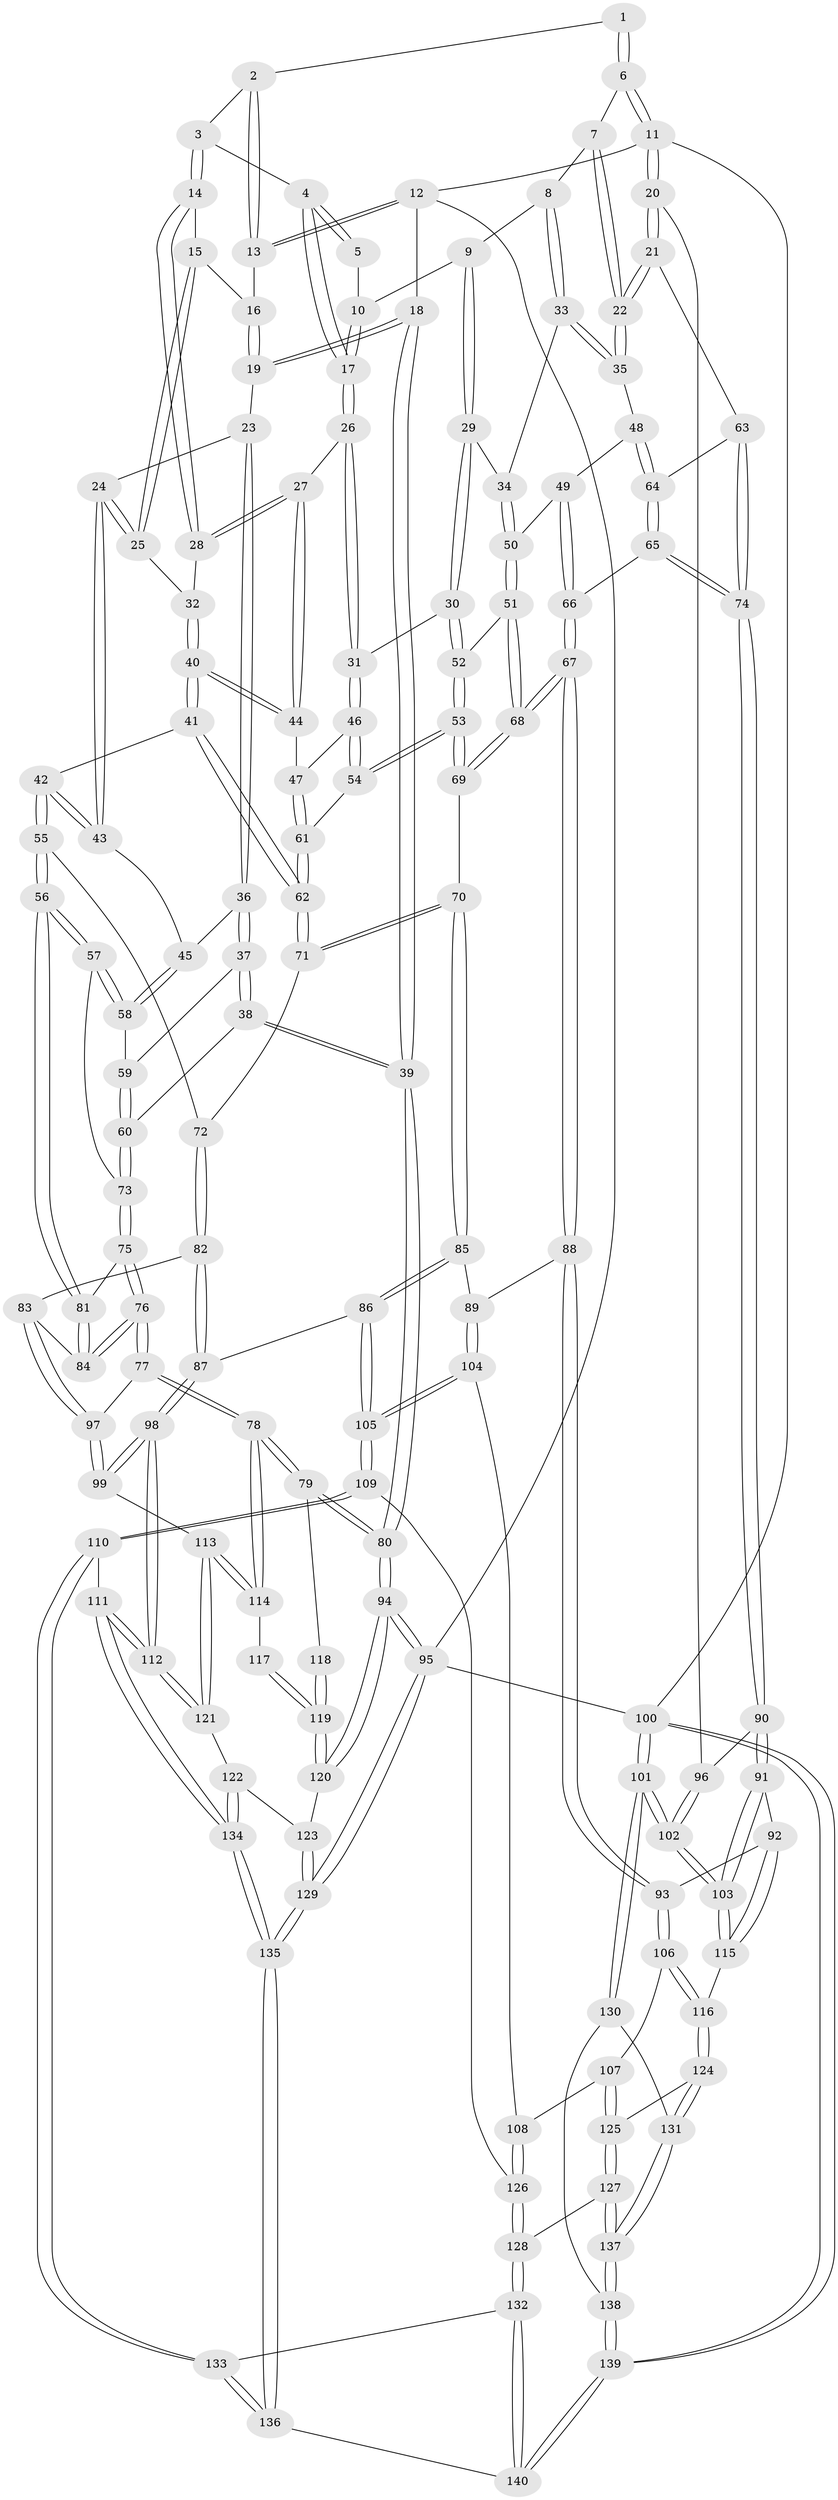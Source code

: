 // coarse degree distribution, {3: 0.11224489795918367, 4: 0.42857142857142855, 5: 0.35714285714285715, 6: 0.10204081632653061}
// Generated by graph-tools (version 1.1) at 2025/24/03/03/25 07:24:33]
// undirected, 140 vertices, 347 edges
graph export_dot {
graph [start="1"]
  node [color=gray90,style=filled];
  1 [pos="+0.5946162019559037+0"];
  2 [pos="+0.35223744577116306+0"];
  3 [pos="+0.43150166769927517+0"];
  4 [pos="+0.5130465019632662+0.0685161696437419"];
  5 [pos="+0.5720137208679799+0"];
  6 [pos="+0.8138048236500922+0"];
  7 [pos="+0.806778858535835+0"];
  8 [pos="+0.78508027584129+0"];
  9 [pos="+0.6893777879033485+0.04267003607856486"];
  10 [pos="+0.5842596183870811+0.05217888419148977"];
  11 [pos="+1+0"];
  12 [pos="+0+0"];
  13 [pos="+0.27799542488154166+0"];
  14 [pos="+0.42217073373055625+0.10455546075423436"];
  15 [pos="+0.2660256380636412+0"];
  16 [pos="+0.2714441533849737+0"];
  17 [pos="+0.5272436677260903+0.10036887662642355"];
  18 [pos="+0+0"];
  19 [pos="+0.08139726995925224+0.09553906115716045"];
  20 [pos="+1+0.25265674830378543"];
  21 [pos="+1+0.24865540804986266"];
  22 [pos="+1+0.20753281799228562"];
  23 [pos="+0.11105337239327863+0.1131119577336278"];
  24 [pos="+0.20247613707348475+0.11116501124153465"];
  25 [pos="+0.25905358783667987+0.018408848973632982"];
  26 [pos="+0.5241470963420495+0.13566645714991554"];
  27 [pos="+0.482120506490193+0.14111881599943235"];
  28 [pos="+0.4236697824861468+0.11374498339448053"];
  29 [pos="+0.5998703171620672+0.16754304699901706"];
  30 [pos="+0.5934740851660332+0.16873818030521137"];
  31 [pos="+0.5444253167685256+0.15679244966905162"];
  32 [pos="+0.3497592377077563+0.13495334117041888"];
  33 [pos="+0.8132794109083497+0.1040978436476053"];
  34 [pos="+0.6417202459588326+0.18231394916363092"];
  35 [pos="+0.8239595651411818+0.1264063753861086"];
  36 [pos="+0.08197382819618844+0.20455628292058603"];
  37 [pos="+0.05527278066159301+0.22463928019372148"];
  38 [pos="+0+0.23127732336017282"];
  39 [pos="+0+0.17610359326242642"];
  40 [pos="+0.3447558701735135+0.22701447330051788"];
  41 [pos="+0.32404085493175994+0.24688264328163664"];
  42 [pos="+0.3052284739082367+0.2582953325119418"];
  43 [pos="+0.2080035128287393+0.16826467405909112"];
  44 [pos="+0.4079565912431751+0.22384446860565443"];
  45 [pos="+0.17305679664320722+0.2017930296538137"];
  46 [pos="+0.5297187765180137+0.2006209652910901"];
  47 [pos="+0.45548019449696125+0.26268772095484105"];
  48 [pos="+0.7944126358069241+0.23452365486840834"];
  49 [pos="+0.7879614223729156+0.2390187276435521"];
  50 [pos="+0.716882114474424+0.2721746571215087"];
  51 [pos="+0.6977419051048912+0.2988652805056679"];
  52 [pos="+0.6022501434766796+0.24353281473654242"];
  53 [pos="+0.5668043790470363+0.31715787356965447"];
  54 [pos="+0.5397431095196952+0.2994796324488265"];
  55 [pos="+0.28807138249008946+0.30445017537420654"];
  56 [pos="+0.25366135949888463+0.3504500563236614"];
  57 [pos="+0.1570508188600958+0.30872804362461564"];
  58 [pos="+0.1531606630505844+0.2983772415830356"];
  59 [pos="+0.08654271837413026+0.25015794209592523"];
  60 [pos="+0.07790076827522699+0.3443264112282373"];
  61 [pos="+0.4682053913727579+0.30222159156546474"];
  62 [pos="+0.44681154277118945+0.33541697219408123"];
  63 [pos="+0.9421266529012635+0.30977651656700567"];
  64 [pos="+0.866455714580384+0.304634655808458"];
  65 [pos="+0.824492248782348+0.41214466232333574"];
  66 [pos="+0.7879897080997315+0.40670056957310424"];
  67 [pos="+0.6607855064377719+0.418910928652699"];
  68 [pos="+0.6547249348971249+0.4030080479695552"];
  69 [pos="+0.5996143540511774+0.36998170695784116"];
  70 [pos="+0.48795021678873696+0.3940483661673094"];
  71 [pos="+0.43902019921598145+0.3721025616991879"];
  72 [pos="+0.4361054484575148+0.3738979935460544"];
  73 [pos="+0.08670562477384612+0.3570709271102282"];
  74 [pos="+0.8769267654914439+0.4634625749531772"];
  75 [pos="+0.06286744482425446+0.4150518999260733"];
  76 [pos="+0.027289877828303905+0.465649154387846"];
  77 [pos="+0.013953632468051865+0.48243605506247916"];
  78 [pos="+0+0.4981738324077953"];
  79 [pos="+0+0.5103919830970763"];
  80 [pos="+0+0.5289530505405771"];
  81 [pos="+0.25497659121064364+0.3824129536445716"];
  82 [pos="+0.38052199720217283+0.45440651534419146"];
  83 [pos="+0.26843490730944924+0.4306378459009116"];
  84 [pos="+0.2579590247331972+0.3957212337573854"];
  85 [pos="+0.5031724504468693+0.5017838185238195"];
  86 [pos="+0.4448354435034012+0.5290309251689482"];
  87 [pos="+0.41830376178919937+0.5139780983557957"];
  88 [pos="+0.6545998844340875+0.4537175709004843"];
  89 [pos="+0.5957642864646205+0.501765819297653"];
  90 [pos="+0.8837618593234225+0.4752434951573824"];
  91 [pos="+0.8842781049311788+0.4873327746511482"];
  92 [pos="+0.7627234285348795+0.576246223082374"];
  93 [pos="+0.7545819671667687+0.5778927620260773"];
  94 [pos="+0+0.571666287803749"];
  95 [pos="+0+1"];
  96 [pos="+1+0.28082401818447333"];
  97 [pos="+0.2405637499573218+0.48629705311582994"];
  98 [pos="+0.27061718804845486+0.6139519073261656"];
  99 [pos="+0.2482784908031184+0.6017164690849566"];
  100 [pos="+1+1"];
  101 [pos="+1+1"];
  102 [pos="+1+0.6957518348802926"];
  103 [pos="+1+0.6516426166765665"];
  104 [pos="+0.5918133691069302+0.5385777003829841"];
  105 [pos="+0.4637670766765889+0.6811888909896747"];
  106 [pos="+0.7404194190173415+0.6108886988594956"];
  107 [pos="+0.7002433015243095+0.6461972911163614"];
  108 [pos="+0.6279386438863511+0.66893343106177"];
  109 [pos="+0.46209095307855724+0.6980381452483317"];
  110 [pos="+0.3831181324036653+0.7430424706413967"];
  111 [pos="+0.37741312895803397+0.7423049702448183"];
  112 [pos="+0.36617650924893147+0.7293113391880682"];
  113 [pos="+0.1964758071773622+0.6227243254342436"];
  114 [pos="+0.18776483224732224+0.6217515945764832"];
  115 [pos="+0.9372119172423595+0.6772201187886454"];
  116 [pos="+0.8329085130774494+0.7489407163716394"];
  117 [pos="+0.17639981772713975+0.6285051629365113"];
  118 [pos="+0.0888232463150795+0.6524799900844814"];
  119 [pos="+0.07297082898505959+0.731177317348498"];
  120 [pos="+0.06984573878070344+0.7367802298964508"];
  121 [pos="+0.18043188409038022+0.7141859746719941"];
  122 [pos="+0.16673085230996754+0.7709675152039348"];
  123 [pos="+0.08239054129157639+0.7578692698000036"];
  124 [pos="+0.8058680710491457+0.7971892517903154"];
  125 [pos="+0.7512449505149952+0.7914674097578338"];
  126 [pos="+0.5761525042642434+0.7264132162878747"];
  127 [pos="+0.6570922285753157+0.8170049293354137"];
  128 [pos="+0.6210751704906867+0.8075676329232436"];
  129 [pos="+0+1"];
  130 [pos="+0.8282370029603324+0.8424898382442169"];
  131 [pos="+0.8262123577433756+0.8392692965108957"];
  132 [pos="+0.5571859110186679+0.9008634097152846"];
  133 [pos="+0.42923894930284906+0.8671355065125432"];
  134 [pos="+0.23312179002430133+0.8385463963165293"];
  135 [pos="+0.13802327286859228+1"];
  136 [pos="+0.3210670776024762+1"];
  137 [pos="+0.6964263453289071+0.9129894962383817"];
  138 [pos="+0.7333067374210404+1"];
  139 [pos="+0.7251183003526556+1"];
  140 [pos="+0.6013115236284675+1"];
  1 -- 2;
  1 -- 6;
  1 -- 6;
  2 -- 3;
  2 -- 13;
  2 -- 13;
  3 -- 4;
  3 -- 14;
  3 -- 14;
  4 -- 5;
  4 -- 5;
  4 -- 17;
  4 -- 17;
  5 -- 10;
  6 -- 7;
  6 -- 11;
  6 -- 11;
  7 -- 8;
  7 -- 22;
  7 -- 22;
  8 -- 9;
  8 -- 33;
  8 -- 33;
  9 -- 10;
  9 -- 29;
  9 -- 29;
  10 -- 17;
  10 -- 17;
  11 -- 12;
  11 -- 20;
  11 -- 20;
  11 -- 100;
  12 -- 13;
  12 -- 13;
  12 -- 18;
  12 -- 95;
  13 -- 16;
  14 -- 15;
  14 -- 28;
  14 -- 28;
  15 -- 16;
  15 -- 25;
  15 -- 25;
  16 -- 19;
  16 -- 19;
  17 -- 26;
  17 -- 26;
  18 -- 19;
  18 -- 19;
  18 -- 39;
  18 -- 39;
  19 -- 23;
  20 -- 21;
  20 -- 21;
  20 -- 96;
  21 -- 22;
  21 -- 22;
  21 -- 63;
  22 -- 35;
  22 -- 35;
  23 -- 24;
  23 -- 36;
  23 -- 36;
  24 -- 25;
  24 -- 25;
  24 -- 43;
  24 -- 43;
  25 -- 32;
  26 -- 27;
  26 -- 31;
  26 -- 31;
  27 -- 28;
  27 -- 28;
  27 -- 44;
  27 -- 44;
  28 -- 32;
  29 -- 30;
  29 -- 30;
  29 -- 34;
  30 -- 31;
  30 -- 52;
  30 -- 52;
  31 -- 46;
  31 -- 46;
  32 -- 40;
  32 -- 40;
  33 -- 34;
  33 -- 35;
  33 -- 35;
  34 -- 50;
  34 -- 50;
  35 -- 48;
  36 -- 37;
  36 -- 37;
  36 -- 45;
  37 -- 38;
  37 -- 38;
  37 -- 59;
  38 -- 39;
  38 -- 39;
  38 -- 60;
  39 -- 80;
  39 -- 80;
  40 -- 41;
  40 -- 41;
  40 -- 44;
  40 -- 44;
  41 -- 42;
  41 -- 62;
  41 -- 62;
  42 -- 43;
  42 -- 43;
  42 -- 55;
  42 -- 55;
  43 -- 45;
  44 -- 47;
  45 -- 58;
  45 -- 58;
  46 -- 47;
  46 -- 54;
  46 -- 54;
  47 -- 61;
  47 -- 61;
  48 -- 49;
  48 -- 64;
  48 -- 64;
  49 -- 50;
  49 -- 66;
  49 -- 66;
  50 -- 51;
  50 -- 51;
  51 -- 52;
  51 -- 68;
  51 -- 68;
  52 -- 53;
  52 -- 53;
  53 -- 54;
  53 -- 54;
  53 -- 69;
  53 -- 69;
  54 -- 61;
  55 -- 56;
  55 -- 56;
  55 -- 72;
  56 -- 57;
  56 -- 57;
  56 -- 81;
  56 -- 81;
  57 -- 58;
  57 -- 58;
  57 -- 73;
  58 -- 59;
  59 -- 60;
  59 -- 60;
  60 -- 73;
  60 -- 73;
  61 -- 62;
  61 -- 62;
  62 -- 71;
  62 -- 71;
  63 -- 64;
  63 -- 74;
  63 -- 74;
  64 -- 65;
  64 -- 65;
  65 -- 66;
  65 -- 74;
  65 -- 74;
  66 -- 67;
  66 -- 67;
  67 -- 68;
  67 -- 68;
  67 -- 88;
  67 -- 88;
  68 -- 69;
  68 -- 69;
  69 -- 70;
  70 -- 71;
  70 -- 71;
  70 -- 85;
  70 -- 85;
  71 -- 72;
  72 -- 82;
  72 -- 82;
  73 -- 75;
  73 -- 75;
  74 -- 90;
  74 -- 90;
  75 -- 76;
  75 -- 76;
  75 -- 81;
  76 -- 77;
  76 -- 77;
  76 -- 84;
  76 -- 84;
  77 -- 78;
  77 -- 78;
  77 -- 97;
  78 -- 79;
  78 -- 79;
  78 -- 114;
  78 -- 114;
  79 -- 80;
  79 -- 80;
  79 -- 118;
  80 -- 94;
  80 -- 94;
  81 -- 84;
  81 -- 84;
  82 -- 83;
  82 -- 87;
  82 -- 87;
  83 -- 84;
  83 -- 97;
  83 -- 97;
  85 -- 86;
  85 -- 86;
  85 -- 89;
  86 -- 87;
  86 -- 105;
  86 -- 105;
  87 -- 98;
  87 -- 98;
  88 -- 89;
  88 -- 93;
  88 -- 93;
  89 -- 104;
  89 -- 104;
  90 -- 91;
  90 -- 91;
  90 -- 96;
  91 -- 92;
  91 -- 103;
  91 -- 103;
  92 -- 93;
  92 -- 115;
  92 -- 115;
  93 -- 106;
  93 -- 106;
  94 -- 95;
  94 -- 95;
  94 -- 120;
  94 -- 120;
  95 -- 129;
  95 -- 129;
  95 -- 100;
  96 -- 102;
  96 -- 102;
  97 -- 99;
  97 -- 99;
  98 -- 99;
  98 -- 99;
  98 -- 112;
  98 -- 112;
  99 -- 113;
  100 -- 101;
  100 -- 101;
  100 -- 139;
  100 -- 139;
  101 -- 102;
  101 -- 102;
  101 -- 130;
  101 -- 130;
  102 -- 103;
  102 -- 103;
  103 -- 115;
  103 -- 115;
  104 -- 105;
  104 -- 105;
  104 -- 108;
  105 -- 109;
  105 -- 109;
  106 -- 107;
  106 -- 116;
  106 -- 116;
  107 -- 108;
  107 -- 125;
  107 -- 125;
  108 -- 126;
  108 -- 126;
  109 -- 110;
  109 -- 110;
  109 -- 126;
  110 -- 111;
  110 -- 133;
  110 -- 133;
  111 -- 112;
  111 -- 112;
  111 -- 134;
  111 -- 134;
  112 -- 121;
  112 -- 121;
  113 -- 114;
  113 -- 114;
  113 -- 121;
  113 -- 121;
  114 -- 117;
  115 -- 116;
  116 -- 124;
  116 -- 124;
  117 -- 119;
  117 -- 119;
  118 -- 119;
  118 -- 119;
  119 -- 120;
  119 -- 120;
  120 -- 123;
  121 -- 122;
  122 -- 123;
  122 -- 134;
  122 -- 134;
  123 -- 129;
  123 -- 129;
  124 -- 125;
  124 -- 131;
  124 -- 131;
  125 -- 127;
  125 -- 127;
  126 -- 128;
  126 -- 128;
  127 -- 128;
  127 -- 137;
  127 -- 137;
  128 -- 132;
  128 -- 132;
  129 -- 135;
  129 -- 135;
  130 -- 131;
  130 -- 138;
  131 -- 137;
  131 -- 137;
  132 -- 133;
  132 -- 140;
  132 -- 140;
  133 -- 136;
  133 -- 136;
  134 -- 135;
  134 -- 135;
  135 -- 136;
  135 -- 136;
  136 -- 140;
  137 -- 138;
  137 -- 138;
  138 -- 139;
  138 -- 139;
  139 -- 140;
  139 -- 140;
}
